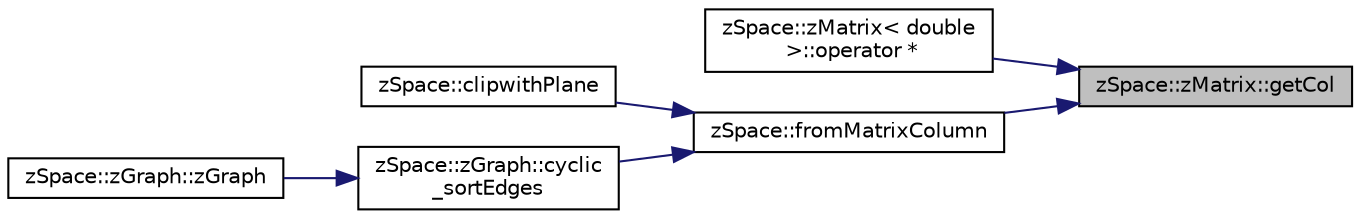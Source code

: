digraph "zSpace::zMatrix::getCol"
{
 // LATEX_PDF_SIZE
  edge [fontname="Helvetica",fontsize="10",labelfontname="Helvetica",labelfontsize="10"];
  node [fontname="Helvetica",fontsize="10",shape=record];
  rankdir="RL";
  Node18 [label="zSpace::zMatrix::getCol",height=0.2,width=0.4,color="black", fillcolor="grey75", style="filled", fontcolor="black",tooltip="This method gets the column values at the input column index."];
  Node18 -> Node19 [dir="back",color="midnightblue",fontsize="10",style="solid",fontname="Helvetica"];
  Node19 [label="zSpace::zMatrix\< double\l \>::operator *",height=0.2,width=0.4,color="black", fillcolor="white", style="filled",URL="$classz_space_1_1z_matrix.html#a503d6fabe4d98eae11cd388f576071da",tooltip="This operator is used for matrix multiplication."];
  Node18 -> Node20 [dir="back",color="midnightblue",fontsize="10",style="solid",fontname="Helvetica"];
  Node20 [label="zSpace::fromMatrixColumn",height=0.2,width=0.4,color="black", fillcolor="white", style="filled",URL="$group__z_vector_matrix_utilities.html#ga57229ba8064031163267f155e9236d7e",tooltip="This method returns extracts a zVector from the input matrix column."];
  Node20 -> Node21 [dir="back",color="midnightblue",fontsize="10",style="solid",fontname="Helvetica"];
  Node21 [label="zSpace::clipwithPlane",height=0.2,width=0.4,color="black", fillcolor="white", style="filled",URL="$group__z_field2_d_utilities.html#gaca32f244ab7a2dbd98378990ec1edfa6",tooltip="This method uses an input plane to clip an existing scalar field."];
  Node20 -> Node22 [dir="back",color="midnightblue",fontsize="10",style="solid",fontname="Helvetica"];
  Node22 [label="zSpace::zGraph::cyclic\l_sortEdges",height=0.2,width=0.4,color="black", fillcolor="white", style="filled",URL="$classz_space_1_1z_graph.html#abe3788c9346ebecb3aaee6f1b538293a",tooltip="This method sorts edges cyclically around a given vertex using a bestfit plane."];
  Node22 -> Node23 [dir="back",color="midnightblue",fontsize="10",style="solid",fontname="Helvetica"];
  Node23 [label="zSpace::zGraph::zGraph",height=0.2,width=0.4,color="black", fillcolor="white", style="filled",URL="$classz_space_1_1z_graph.html#a7a53b68f1efa596293b85259464cf3ff",tooltip="Overloaded constructor."];
}
